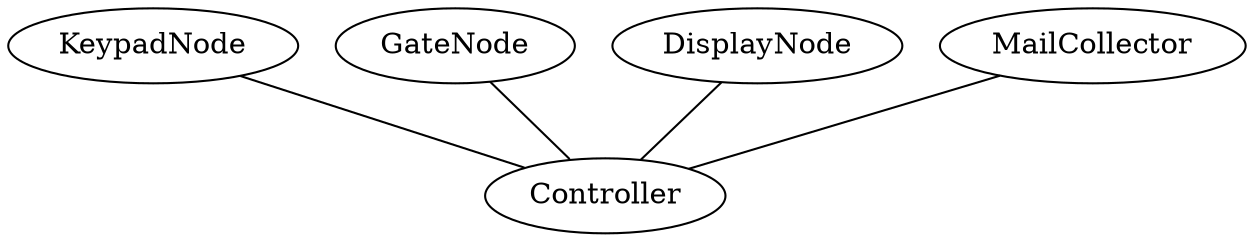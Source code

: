 graph G {
    KeypadNode
    GateNode
    DisplayNode
    Controller
    MailCollector
    
    KeypadNode -- Controller
    GateNode -- Controller
    DisplayNode -- Controller
    MailCollector -- Controller
}